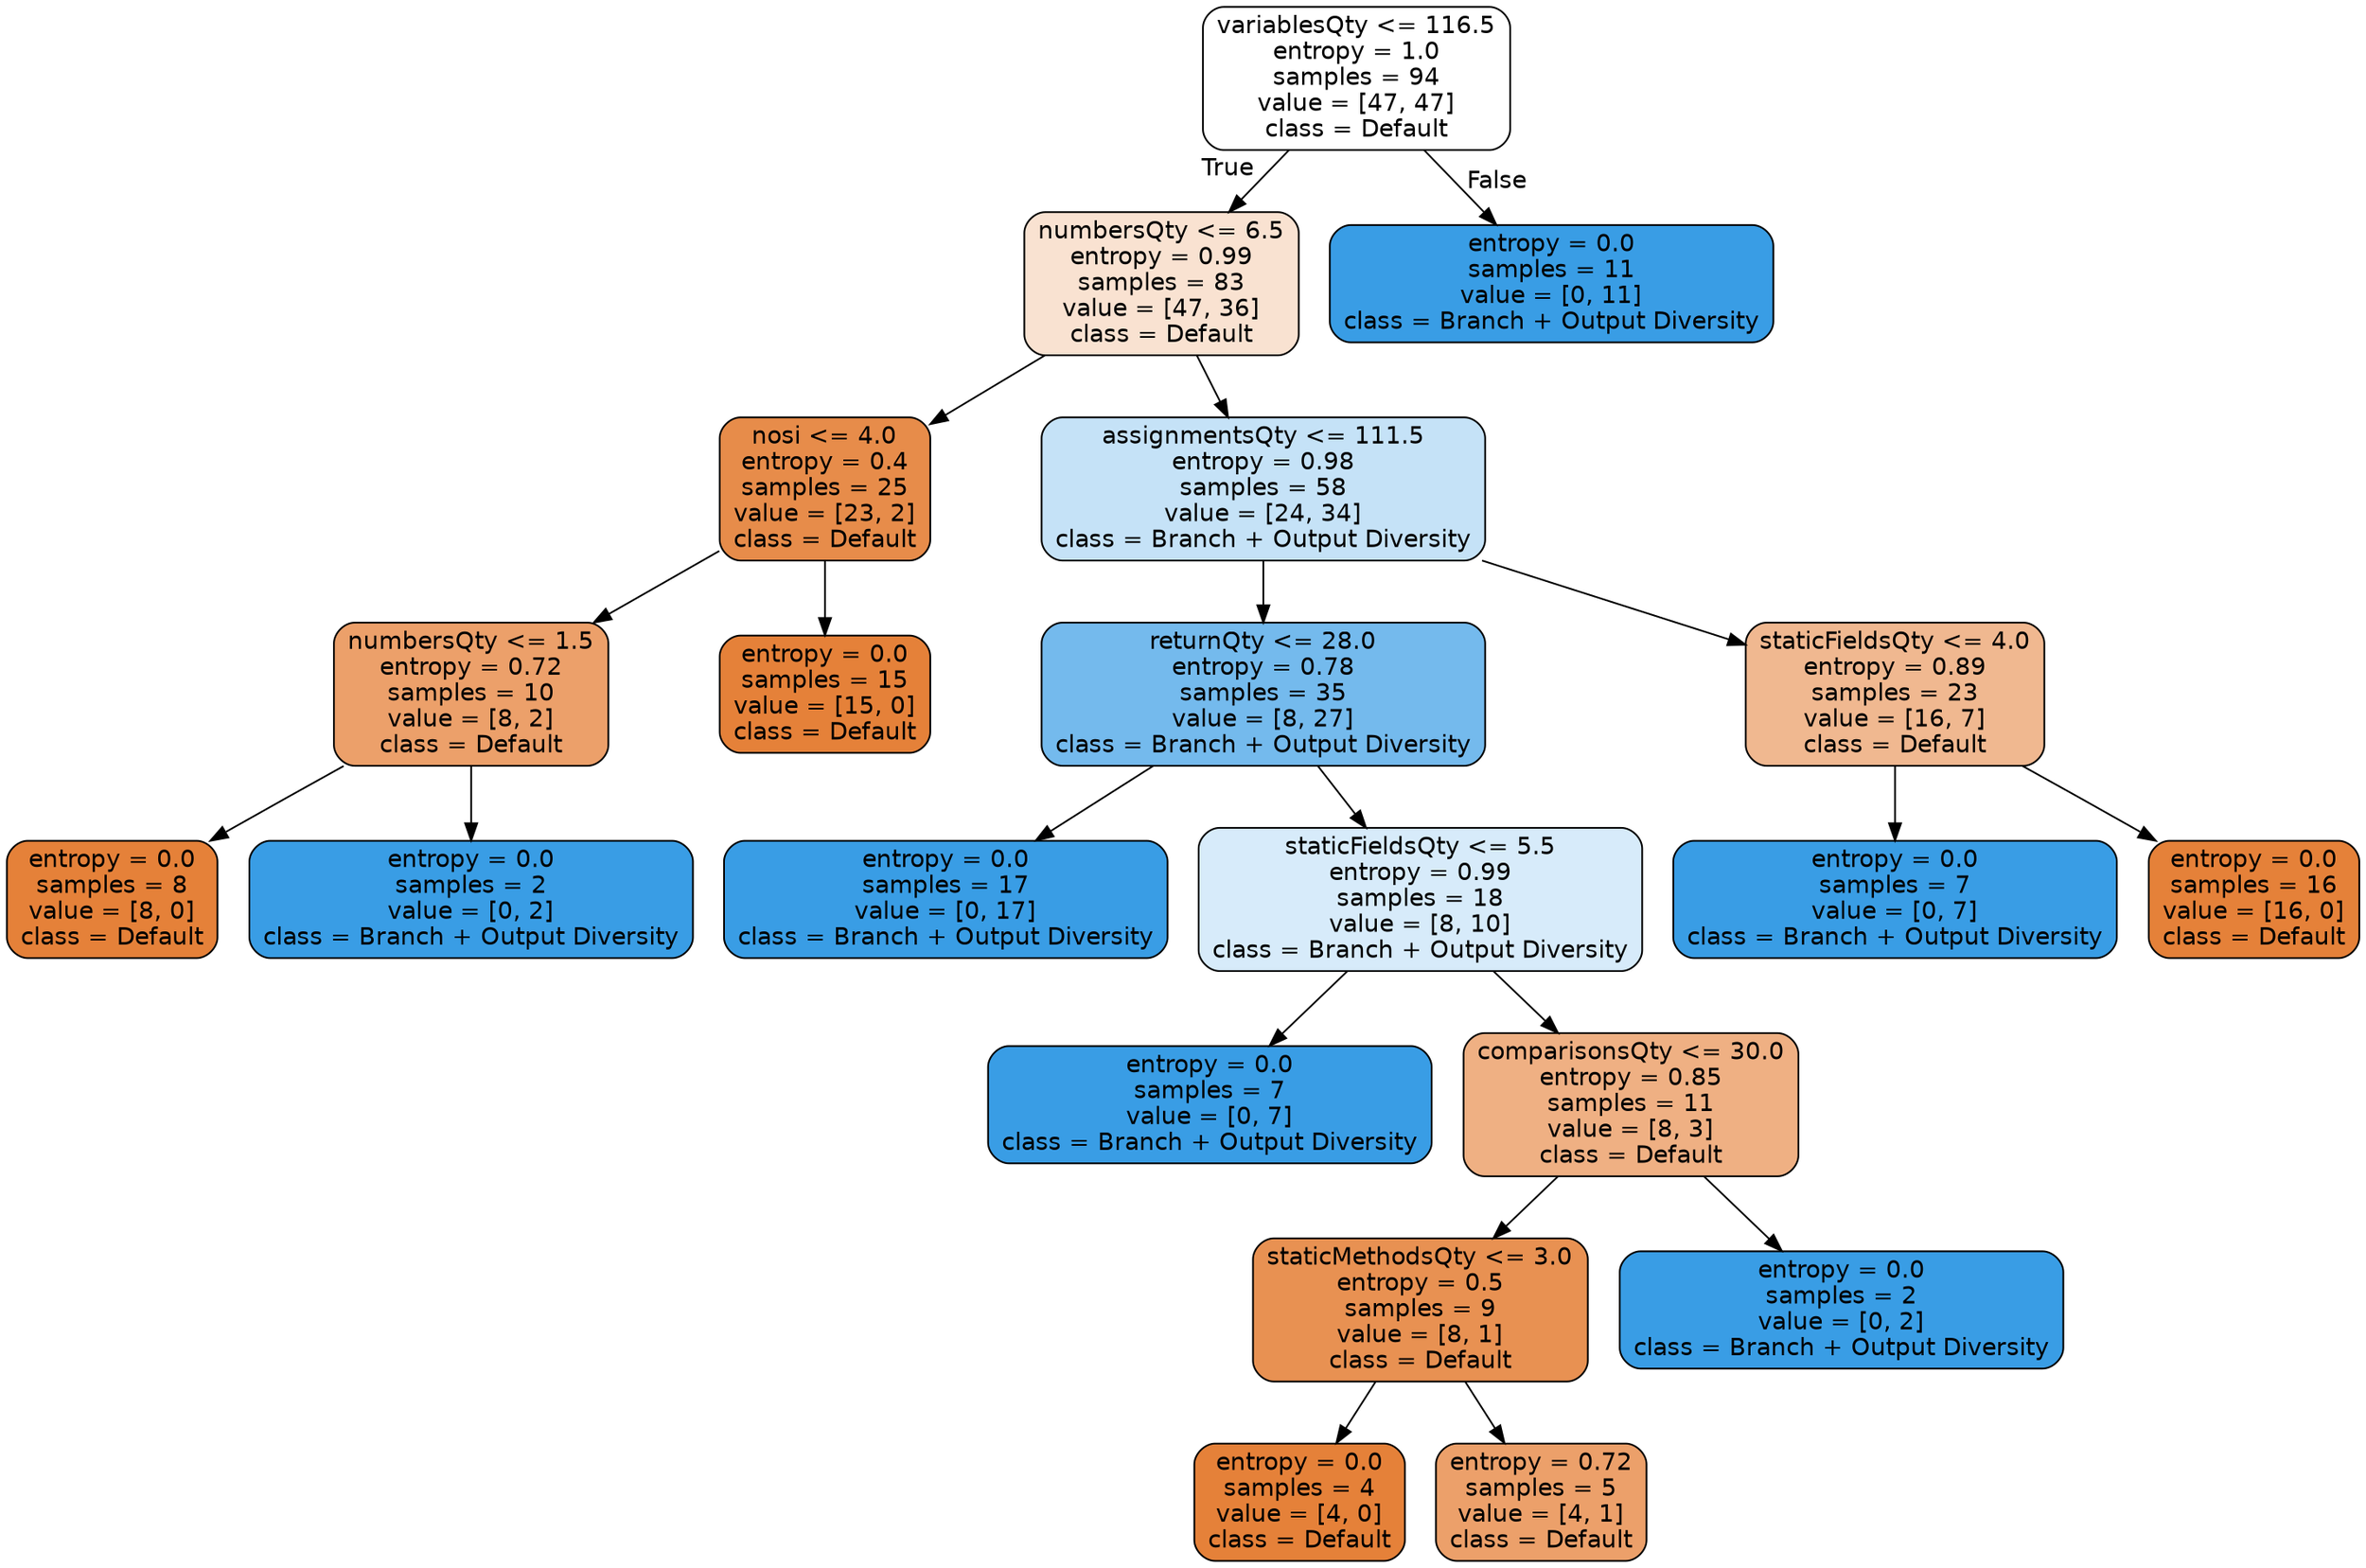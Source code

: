 digraph Tree {
node [shape=box, style="filled, rounded", color="black", fontname="helvetica"] ;
edge [fontname="helvetica"] ;
0 [label="variablesQty <= 116.5\nentropy = 1.0\nsamples = 94\nvalue = [47, 47]\nclass = Default", fillcolor="#ffffff"] ;
1 [label="numbersQty <= 6.5\nentropy = 0.99\nsamples = 83\nvalue = [47, 36]\nclass = Default", fillcolor="#f9e2d1"] ;
0 -> 1 [labeldistance=2.5, labelangle=45, headlabel="True"] ;
2 [label="nosi <= 4.0\nentropy = 0.4\nsamples = 25\nvalue = [23, 2]\nclass = Default", fillcolor="#e78c4a"] ;
1 -> 2 ;
3 [label="numbersQty <= 1.5\nentropy = 0.72\nsamples = 10\nvalue = [8, 2]\nclass = Default", fillcolor="#eca06a"] ;
2 -> 3 ;
4 [label="entropy = 0.0\nsamples = 8\nvalue = [8, 0]\nclass = Default", fillcolor="#e58139"] ;
3 -> 4 ;
5 [label="entropy = 0.0\nsamples = 2\nvalue = [0, 2]\nclass = Branch + Output Diversity", fillcolor="#399de5"] ;
3 -> 5 ;
6 [label="entropy = 0.0\nsamples = 15\nvalue = [15, 0]\nclass = Default", fillcolor="#e58139"] ;
2 -> 6 ;
7 [label="assignmentsQty <= 111.5\nentropy = 0.98\nsamples = 58\nvalue = [24, 34]\nclass = Branch + Output Diversity", fillcolor="#c5e2f7"] ;
1 -> 7 ;
8 [label="returnQty <= 28.0\nentropy = 0.78\nsamples = 35\nvalue = [8, 27]\nclass = Branch + Output Diversity", fillcolor="#74baed"] ;
7 -> 8 ;
9 [label="entropy = 0.0\nsamples = 17\nvalue = [0, 17]\nclass = Branch + Output Diversity", fillcolor="#399de5"] ;
8 -> 9 ;
10 [label="staticFieldsQty <= 5.5\nentropy = 0.99\nsamples = 18\nvalue = [8, 10]\nclass = Branch + Output Diversity", fillcolor="#d7ebfa"] ;
8 -> 10 ;
11 [label="entropy = 0.0\nsamples = 7\nvalue = [0, 7]\nclass = Branch + Output Diversity", fillcolor="#399de5"] ;
10 -> 11 ;
12 [label="comparisonsQty <= 30.0\nentropy = 0.85\nsamples = 11\nvalue = [8, 3]\nclass = Default", fillcolor="#efb083"] ;
10 -> 12 ;
13 [label="staticMethodsQty <= 3.0\nentropy = 0.5\nsamples = 9\nvalue = [8, 1]\nclass = Default", fillcolor="#e89152"] ;
12 -> 13 ;
14 [label="entropy = 0.0\nsamples = 4\nvalue = [4, 0]\nclass = Default", fillcolor="#e58139"] ;
13 -> 14 ;
15 [label="entropy = 0.72\nsamples = 5\nvalue = [4, 1]\nclass = Default", fillcolor="#eca06a"] ;
13 -> 15 ;
16 [label="entropy = 0.0\nsamples = 2\nvalue = [0, 2]\nclass = Branch + Output Diversity", fillcolor="#399de5"] ;
12 -> 16 ;
17 [label="staticFieldsQty <= 4.0\nentropy = 0.89\nsamples = 23\nvalue = [16, 7]\nclass = Default", fillcolor="#f0b890"] ;
7 -> 17 ;
18 [label="entropy = 0.0\nsamples = 7\nvalue = [0, 7]\nclass = Branch + Output Diversity", fillcolor="#399de5"] ;
17 -> 18 ;
19 [label="entropy = 0.0\nsamples = 16\nvalue = [16, 0]\nclass = Default", fillcolor="#e58139"] ;
17 -> 19 ;
20 [label="entropy = 0.0\nsamples = 11\nvalue = [0, 11]\nclass = Branch + Output Diversity", fillcolor="#399de5"] ;
0 -> 20 [labeldistance=2.5, labelangle=-45, headlabel="False"] ;
}